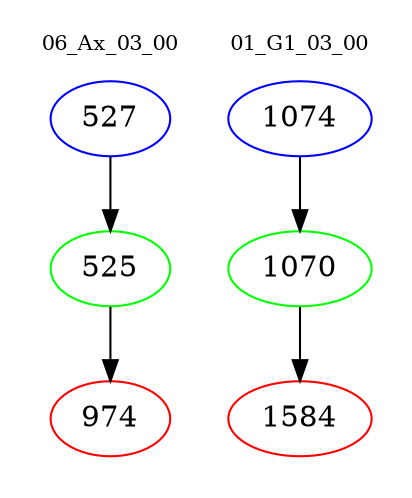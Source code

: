 digraph{
subgraph cluster_0 {
color = white
label = "06_Ax_03_00";
fontsize=10;
T0_527 [label="527", color="blue"]
T0_527 -> T0_525 [color="black"]
T0_525 [label="525", color="green"]
T0_525 -> T0_974 [color="black"]
T0_974 [label="974", color="red"]
}
subgraph cluster_1 {
color = white
label = "01_G1_03_00";
fontsize=10;
T1_1074 [label="1074", color="blue"]
T1_1074 -> T1_1070 [color="black"]
T1_1070 [label="1070", color="green"]
T1_1070 -> T1_1584 [color="black"]
T1_1584 [label="1584", color="red"]
}
}
